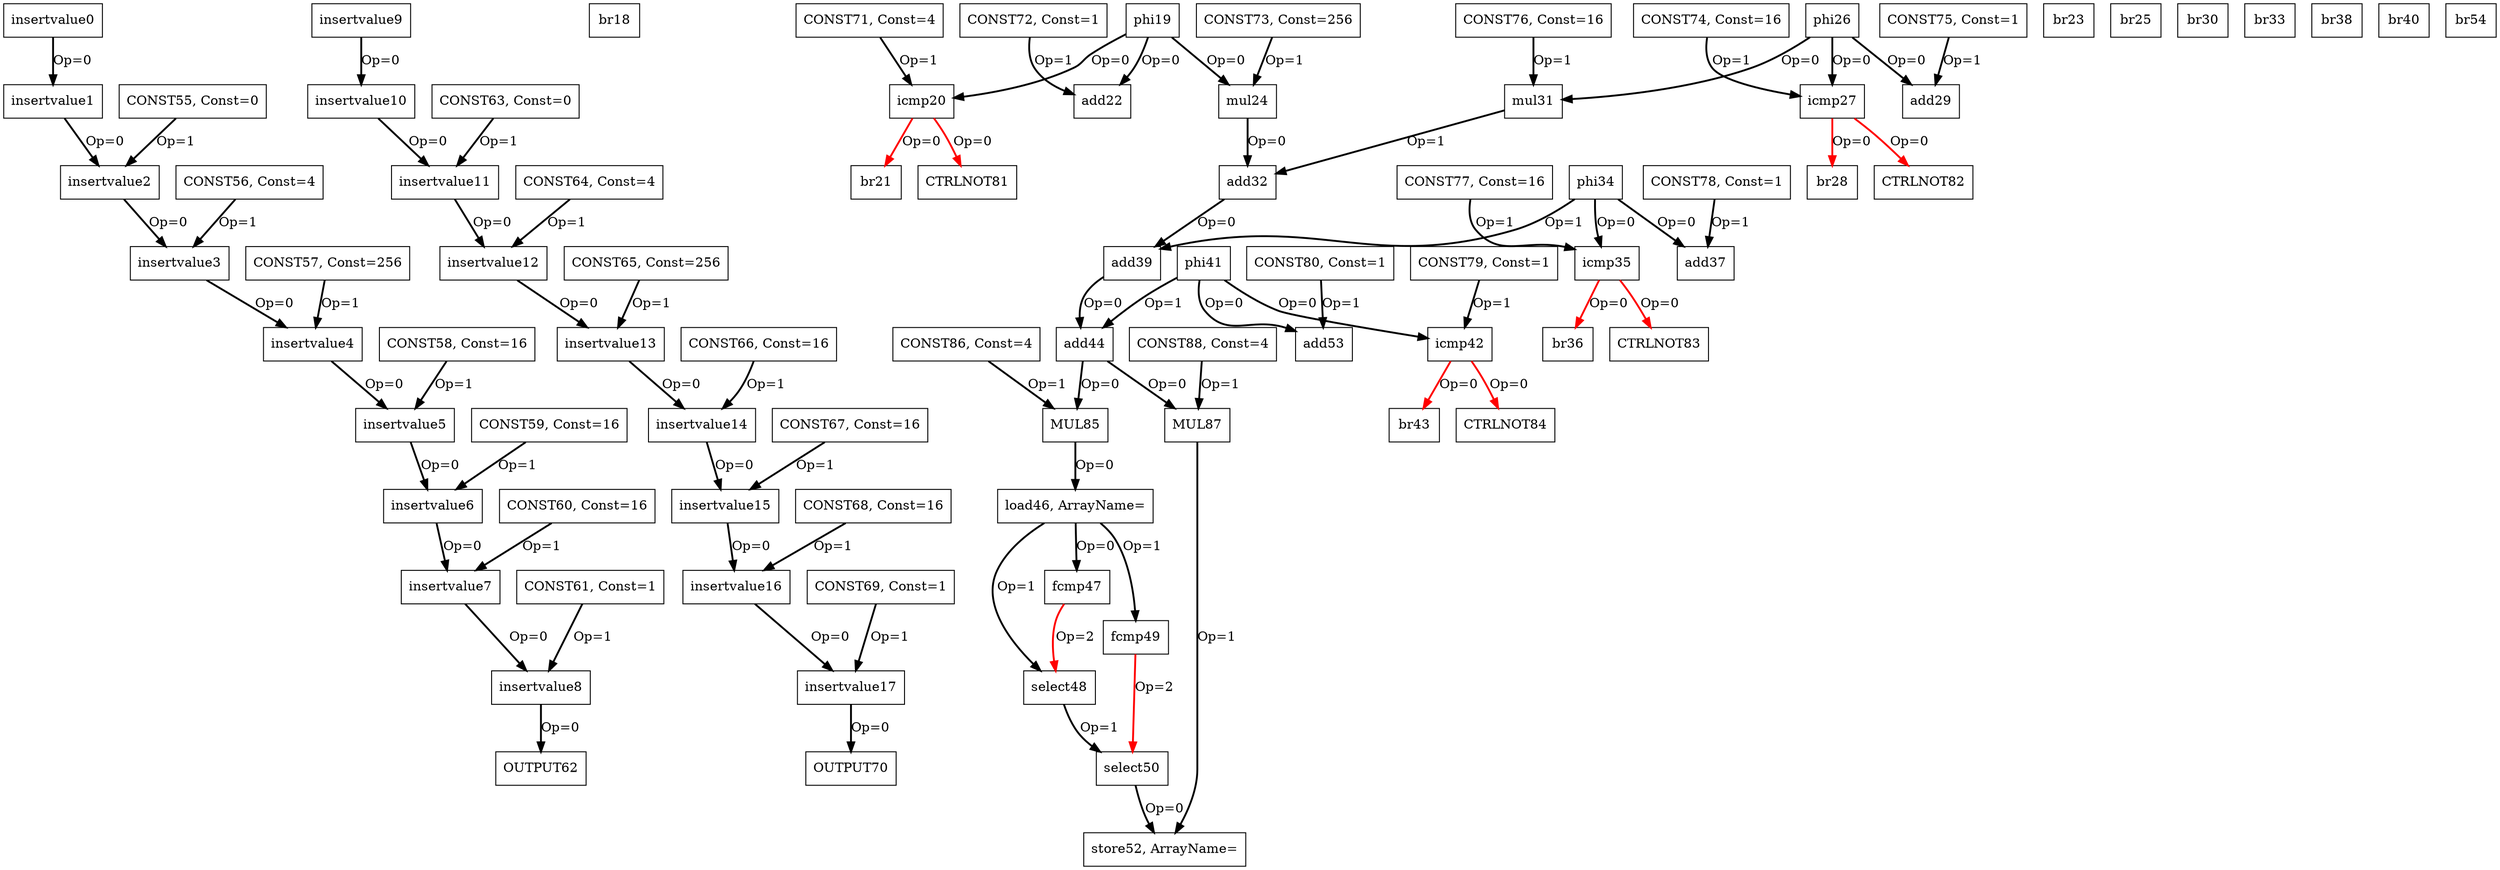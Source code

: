 Digraph G {
insertvalue0[label = "insertvalue0", shape = box, color = black];
insertvalue1[label = "insertvalue1", shape = box, color = black];
insertvalue2[label = "insertvalue2", shape = box, color = black];
insertvalue3[label = "insertvalue3", shape = box, color = black];
insertvalue4[label = "insertvalue4", shape = box, color = black];
insertvalue5[label = "insertvalue5", shape = box, color = black];
insertvalue6[label = "insertvalue6", shape = box, color = black];
insertvalue7[label = "insertvalue7", shape = box, color = black];
insertvalue8[label = "insertvalue8", shape = box, color = black];
insertvalue9[label = "insertvalue9", shape = box, color = black];
insertvalue10[label = "insertvalue10", shape = box, color = black];
insertvalue11[label = "insertvalue11", shape = box, color = black];
insertvalue12[label = "insertvalue12", shape = box, color = black];
insertvalue13[label = "insertvalue13", shape = box, color = black];
insertvalue14[label = "insertvalue14", shape = box, color = black];
insertvalue15[label = "insertvalue15", shape = box, color = black];
insertvalue16[label = "insertvalue16", shape = box, color = black];
insertvalue17[label = "insertvalue17", shape = box, color = black];
br18[label = "br18", shape = box, color = black];
phi19[label = "phi19", shape = box, color = black];
icmp20[label = "icmp20", shape = box, color = black];
br21[label = "br21", shape = box, color = black];
add22[label = "add22", shape = box, color = black];
br23[label = "br23", shape = box, color = black];
mul24[label = "mul24", shape = box, color = black];
br25[label = "br25", shape = box, color = black];
phi26[label = "phi26", shape = box, color = black];
icmp27[label = "icmp27", shape = box, color = black];
br28[label = "br28", shape = box, color = black];
add29[label = "add29", shape = box, color = black];
br30[label = "br30", shape = box, color = black];
mul31[label = "mul31", shape = box, color = black];
add32[label = "add32", shape = box, color = black];
br33[label = "br33", shape = box, color = black];
phi34[label = "phi34", shape = box, color = black];
icmp35[label = "icmp35", shape = box, color = black];
br36[label = "br36", shape = box, color = black];
add37[label = "add37", shape = box, color = black];
br38[label = "br38", shape = box, color = black];
add39[label = "add39", shape = box, color = black];
br40[label = "br40", shape = box, color = black];
phi41[label = "phi41", shape = box, color = black];
icmp42[label = "icmp42", shape = box, color = black];
br43[label = "br43", shape = box, color = black];
add44[label = "add44", shape = box, color = black];
load46[label = "load46, ArrayName=", shape = box, color = black];
fcmp47[label = "fcmp47", shape = box, color = black];
select48[label = "select48", shape = box, color = black];
fcmp49[label = "fcmp49", shape = box, color = black];
select50[label = "select50", shape = box, color = black];
store52[label = "store52, ArrayName=", shape = box, color = black];
add53[label = "add53", shape = box, color = black];
br54[label = "br54", shape = box, color = black];
CONST55[label = "CONST55, Const=0", shape = box, color = black];
CONST56[label = "CONST56, Const=4", shape = box, color = black];
CONST57[label = "CONST57, Const=256", shape = box, color = black];
CONST58[label = "CONST58, Const=16", shape = box, color = black];
CONST59[label = "CONST59, Const=16", shape = box, color = black];
CONST60[label = "CONST60, Const=16", shape = box, color = black];
CONST61[label = "CONST61, Const=1", shape = box, color = black];
OUTPUT62[label = "OUTPUT62", shape = box, color = black];
CONST63[label = "CONST63, Const=0", shape = box, color = black];
CONST64[label = "CONST64, Const=4", shape = box, color = black];
CONST65[label = "CONST65, Const=256", shape = box, color = black];
CONST66[label = "CONST66, Const=16", shape = box, color = black];
CONST67[label = "CONST67, Const=16", shape = box, color = black];
CONST68[label = "CONST68, Const=16", shape = box, color = black];
CONST69[label = "CONST69, Const=1", shape = box, color = black];
OUTPUT70[label = "OUTPUT70", shape = box, color = black];
CONST71[label = "CONST71, Const=4", shape = box, color = black];
CONST72[label = "CONST72, Const=1", shape = box, color = black];
CONST73[label = "CONST73, Const=256", shape = box, color = black];
CONST74[label = "CONST74, Const=16", shape = box, color = black];
CONST75[label = "CONST75, Const=1", shape = box, color = black];
CONST76[label = "CONST76, Const=16", shape = box, color = black];
CONST77[label = "CONST77, Const=16", shape = box, color = black];
CONST78[label = "CONST78, Const=1", shape = box, color = black];
CONST79[label = "CONST79, Const=1", shape = box, color = black];
CONST80[label = "CONST80, Const=1", shape = box, color = black];
CTRLNOT81[label = "CTRLNOT81", shape = box, color = black];
CTRLNOT82[label = "CTRLNOT82", shape = box, color = black];
CTRLNOT83[label = "CTRLNOT83", shape = box, color = black];
CTRLNOT84[label = "CTRLNOT84", shape = box, color = black];
MUL85[label = "MUL85", shape = box, color = black];
CONST86[label = "CONST86, Const=4", shape = box, color = black];
MUL87[label = "MUL87", shape = box, color = black];
CONST88[label = "CONST88, Const=4", shape = box, color = black];
insertvalue0 -> insertvalue1[color = black, style = bold, label = "Op=0"];
insertvalue1 -> insertvalue2[color = black, style = bold, label = "Op=0"];
CONST55 -> insertvalue2[color = black, style = bold, label = "Op=1"];
insertvalue2 -> insertvalue3[color = black, style = bold, label = "Op=0"];
CONST56 -> insertvalue3[color = black, style = bold, label = "Op=1"];
insertvalue3 -> insertvalue4[color = black, style = bold, label = "Op=0"];
CONST57 -> insertvalue4[color = black, style = bold, label = "Op=1"];
insertvalue4 -> insertvalue5[color = black, style = bold, label = "Op=0"];
CONST58 -> insertvalue5[color = black, style = bold, label = "Op=1"];
insertvalue5 -> insertvalue6[color = black, style = bold, label = "Op=0"];
CONST59 -> insertvalue6[color = black, style = bold, label = "Op=1"];
insertvalue6 -> insertvalue7[color = black, style = bold, label = "Op=0"];
CONST60 -> insertvalue7[color = black, style = bold, label = "Op=1"];
insertvalue7 -> insertvalue8[color = black, style = bold, label = "Op=0"];
CONST61 -> insertvalue8[color = black, style = bold, label = "Op=1"];
insertvalue8 -> OUTPUT62[color = black, style = bold, label = "Op=0"];
insertvalue9 -> insertvalue10[color = black, style = bold, label = "Op=0"];
insertvalue10 -> insertvalue11[color = black, style = bold, label = "Op=0"];
CONST63 -> insertvalue11[color = black, style = bold, label = "Op=1"];
insertvalue11 -> insertvalue12[color = black, style = bold, label = "Op=0"];
CONST64 -> insertvalue12[color = black, style = bold, label = "Op=1"];
insertvalue12 -> insertvalue13[color = black, style = bold, label = "Op=0"];
CONST65 -> insertvalue13[color = black, style = bold, label = "Op=1"];
insertvalue13 -> insertvalue14[color = black, style = bold, label = "Op=0"];
CONST66 -> insertvalue14[color = black, style = bold, label = "Op=1"];
insertvalue14 -> insertvalue15[color = black, style = bold, label = "Op=0"];
CONST67 -> insertvalue15[color = black, style = bold, label = "Op=1"];
insertvalue15 -> insertvalue16[color = black, style = bold, label = "Op=0"];
CONST68 -> insertvalue16[color = black, style = bold, label = "Op=1"];
insertvalue16 -> insertvalue17[color = black, style = bold, label = "Op=0"];
CONST69 -> insertvalue17[color = black, style = bold, label = "Op=1"];
insertvalue17 -> OUTPUT70[color = black, style = bold, label = "Op=0"];
phi19 -> add22[color = black, style = bold, label = "Op=0"];
phi19 -> mul24[color = black, style = bold, label = "Op=0"];
phi19 -> icmp20[color = black, style = bold, label = "Op=0"];
CONST71 -> icmp20[color = black, style = bold, label = "Op=1"];
icmp20 -> br21[color = red, style = bold, label = "Op=0"];
CONST72 -> add22[color = black, style = bold, label = "Op=1"];
CONST73 -> mul24[color = black, style = bold, label = "Op=1"];
mul24 -> add32[color = black, style = bold, label = "Op=0"];
phi26 -> add29[color = black, style = bold, label = "Op=0"];
phi26 -> mul31[color = black, style = bold, label = "Op=0"];
phi26 -> icmp27[color = black, style = bold, label = "Op=0"];
CONST74 -> icmp27[color = black, style = bold, label = "Op=1"];
icmp27 -> br28[color = red, style = bold, label = "Op=0"];
CONST75 -> add29[color = black, style = bold, label = "Op=1"];
CONST76 -> mul31[color = black, style = bold, label = "Op=1"];
mul31 -> add32[color = black, style = bold, label = "Op=1"];
add32 -> add39[color = black, style = bold, label = "Op=0"];
phi34 -> add37[color = black, style = bold, label = "Op=0"];
phi34 -> add39[color = black, style = bold, label = "Op=1"];
phi34 -> icmp35[color = black, style = bold, label = "Op=0"];
CONST77 -> icmp35[color = black, style = bold, label = "Op=1"];
icmp35 -> br36[color = red, style = bold, label = "Op=0"];
CONST78 -> add37[color = black, style = bold, label = "Op=1"];
add39 -> add44[color = black, style = bold, label = "Op=0"];
phi41 -> add53[color = black, style = bold, label = "Op=0"];
phi41 -> add44[color = black, style = bold, label = "Op=1"];
phi41 -> icmp42[color = black, style = bold, label = "Op=0"];
CONST79 -> icmp42[color = black, style = bold, label = "Op=1"];
icmp42 -> br43[color = red, style = bold, label = "Op=0"];
load46 -> fcmp49[color = black, style = bold, label = "Op=1"];
load46 -> select48[color = black, style = bold, label = "Op=1"];
load46 -> fcmp47[color = black, style = bold, label = "Op=0"];
fcmp47 -> select48[color = red, style = bold, label = "Op=2"];
select48 -> select50[color = black, style = bold, label = "Op=1"];
fcmp49 -> select50[color = red, style = bold, label = "Op=2"];
select50 -> store52[color = black, style = bold, label = "Op=0"];
CONST80 -> add53[color = black, style = bold, label = "Op=1"];
icmp20 -> CTRLNOT81[color = red, style = bold, label = "Op=0"];
icmp27 -> CTRLNOT82[color = red, style = bold, label = "Op=0"];
icmp35 -> CTRLNOT83[color = red, style = bold, label = "Op=0"];
icmp42 -> CTRLNOT84[color = red, style = bold, label = "Op=0"];
add44 -> MUL85[color = black, style = bold, label = "Op=0"];
CONST86 -> MUL85[color = black, style = bold, label = "Op=1"];
MUL85 -> load46[color = black, style = bold, label = "Op=0"];
add44 -> MUL87[color = black, style = bold, label = "Op=0"];
CONST88 -> MUL87[color = black, style = bold, label = "Op=1"];
MUL87 -> store52[color = black, style = bold, label = "Op=1"];
}
